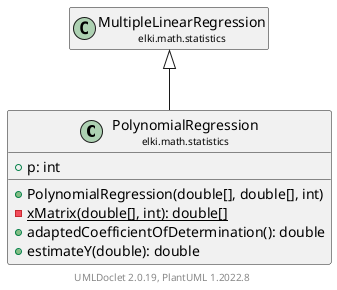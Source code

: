 @startuml
    remove .*\.(Instance|Par|Parameterizer|Factory)$
    set namespaceSeparator none
    hide empty fields
    hide empty methods

    class "<size:14>PolynomialRegression\n<size:10>elki.math.statistics" as elki.math.statistics.PolynomialRegression [[PolynomialRegression.html]] {
        +p: int
        +PolynomialRegression(double[], double[], int)
        {static} -xMatrix(double[], int): double[]
        +adaptedCoefficientOfDetermination(): double
        +estimateY(double): double
    }

    class "<size:14>MultipleLinearRegression\n<size:10>elki.math.statistics" as elki.math.statistics.MultipleLinearRegression [[MultipleLinearRegression.html]]

    elki.math.statistics.MultipleLinearRegression <|-- elki.math.statistics.PolynomialRegression

    center footer UMLDoclet 2.0.19, PlantUML 1.2022.8
@enduml
